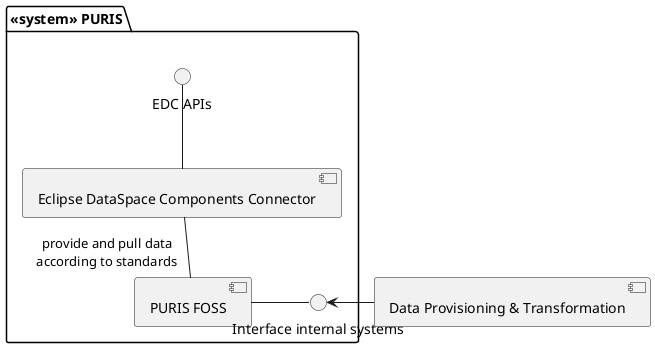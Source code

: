 @startuml

package "<<system>> PURIS"{
  [Eclipse DataSpace Components Connector] as edc
  [PURIS FOSS] as puris

  edc -- "provide and pull data\naccording to standards" puris
  puris - "Interface internal systems"
  "EDC APIs" -- edc
}

[Data Provisioning & Transformation] as data_prov

"Interface internal systems" <- data_prov

@enduml
